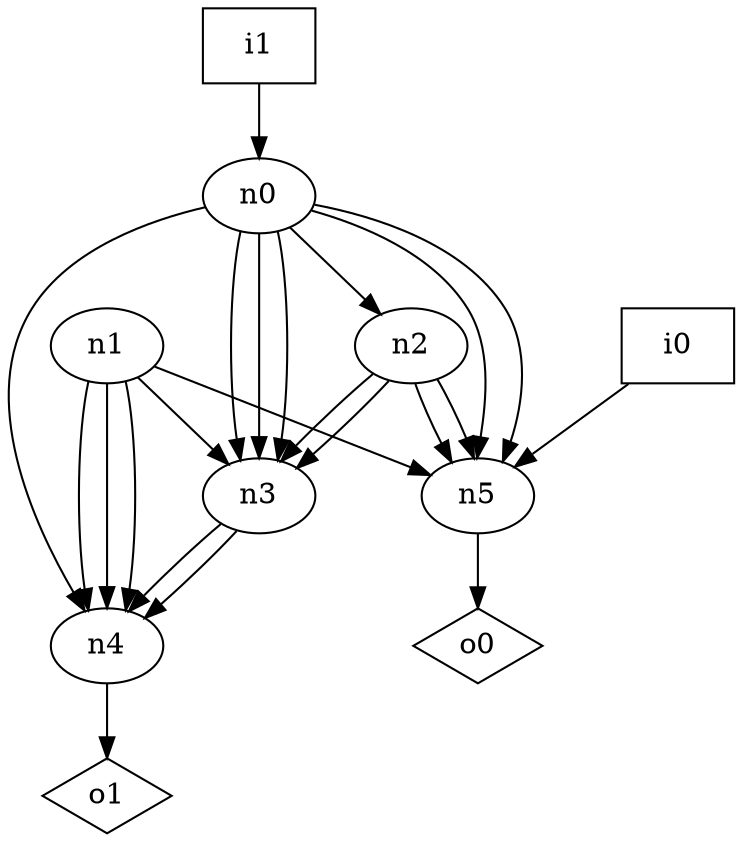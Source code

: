 digraph G {
n0 [label="n0"];
n1 [label="n1"];
n2 [label="n2"];
n3 [label="n3"];
n4 [label="n4"];
n5 [label="n5"];
n6 [label="i0",shape="box"];
n7 [label="i1",shape="box"];
n8 [label="o0",shape="diamond"];
n9 [label="o1",shape="diamond"];
n0 -> n2
n0 -> n3
n0 -> n3
n0 -> n3
n0 -> n4
n0 -> n5
n0 -> n5
n1 -> n3
n1 -> n4
n1 -> n4
n1 -> n4
n1 -> n5
n2 -> n3
n2 -> n3
n2 -> n5
n2 -> n5
n3 -> n4
n3 -> n4
n4 -> n9
n5 -> n8
n6 -> n5
n7 -> n0
}